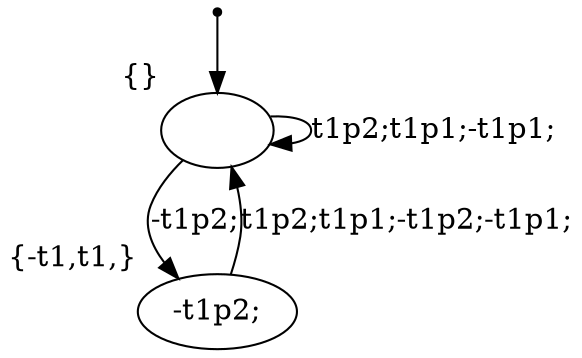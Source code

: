 digraph G {
  Initial [shape=point];
  Initial -> S0;
  S0 [label="", xlabel= "{}"];
  S0 -> S0 [label="t1p2;t1p1;-t1p1;"];
  S0 -> S1 [label="-t1p2;"];
  S1 [label="-t1p2;", xlabel= "{-t1,t1,}"];
  S1 -> S0 [label="t1p2;t1p1;-t1p2;-t1p1;"];
}
